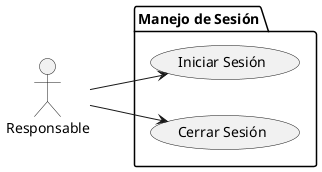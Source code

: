 @startuml EnvioDocumentos
left to right direction
actor "Responsable" as Responsable

package "Manejo de Sesión" {
    usecase "Iniciar Sesión" as MS1
    usecase "Cerrar Sesión" as MS2
}

Responsable--> MS1
Responsable--> MS2
@enduml
